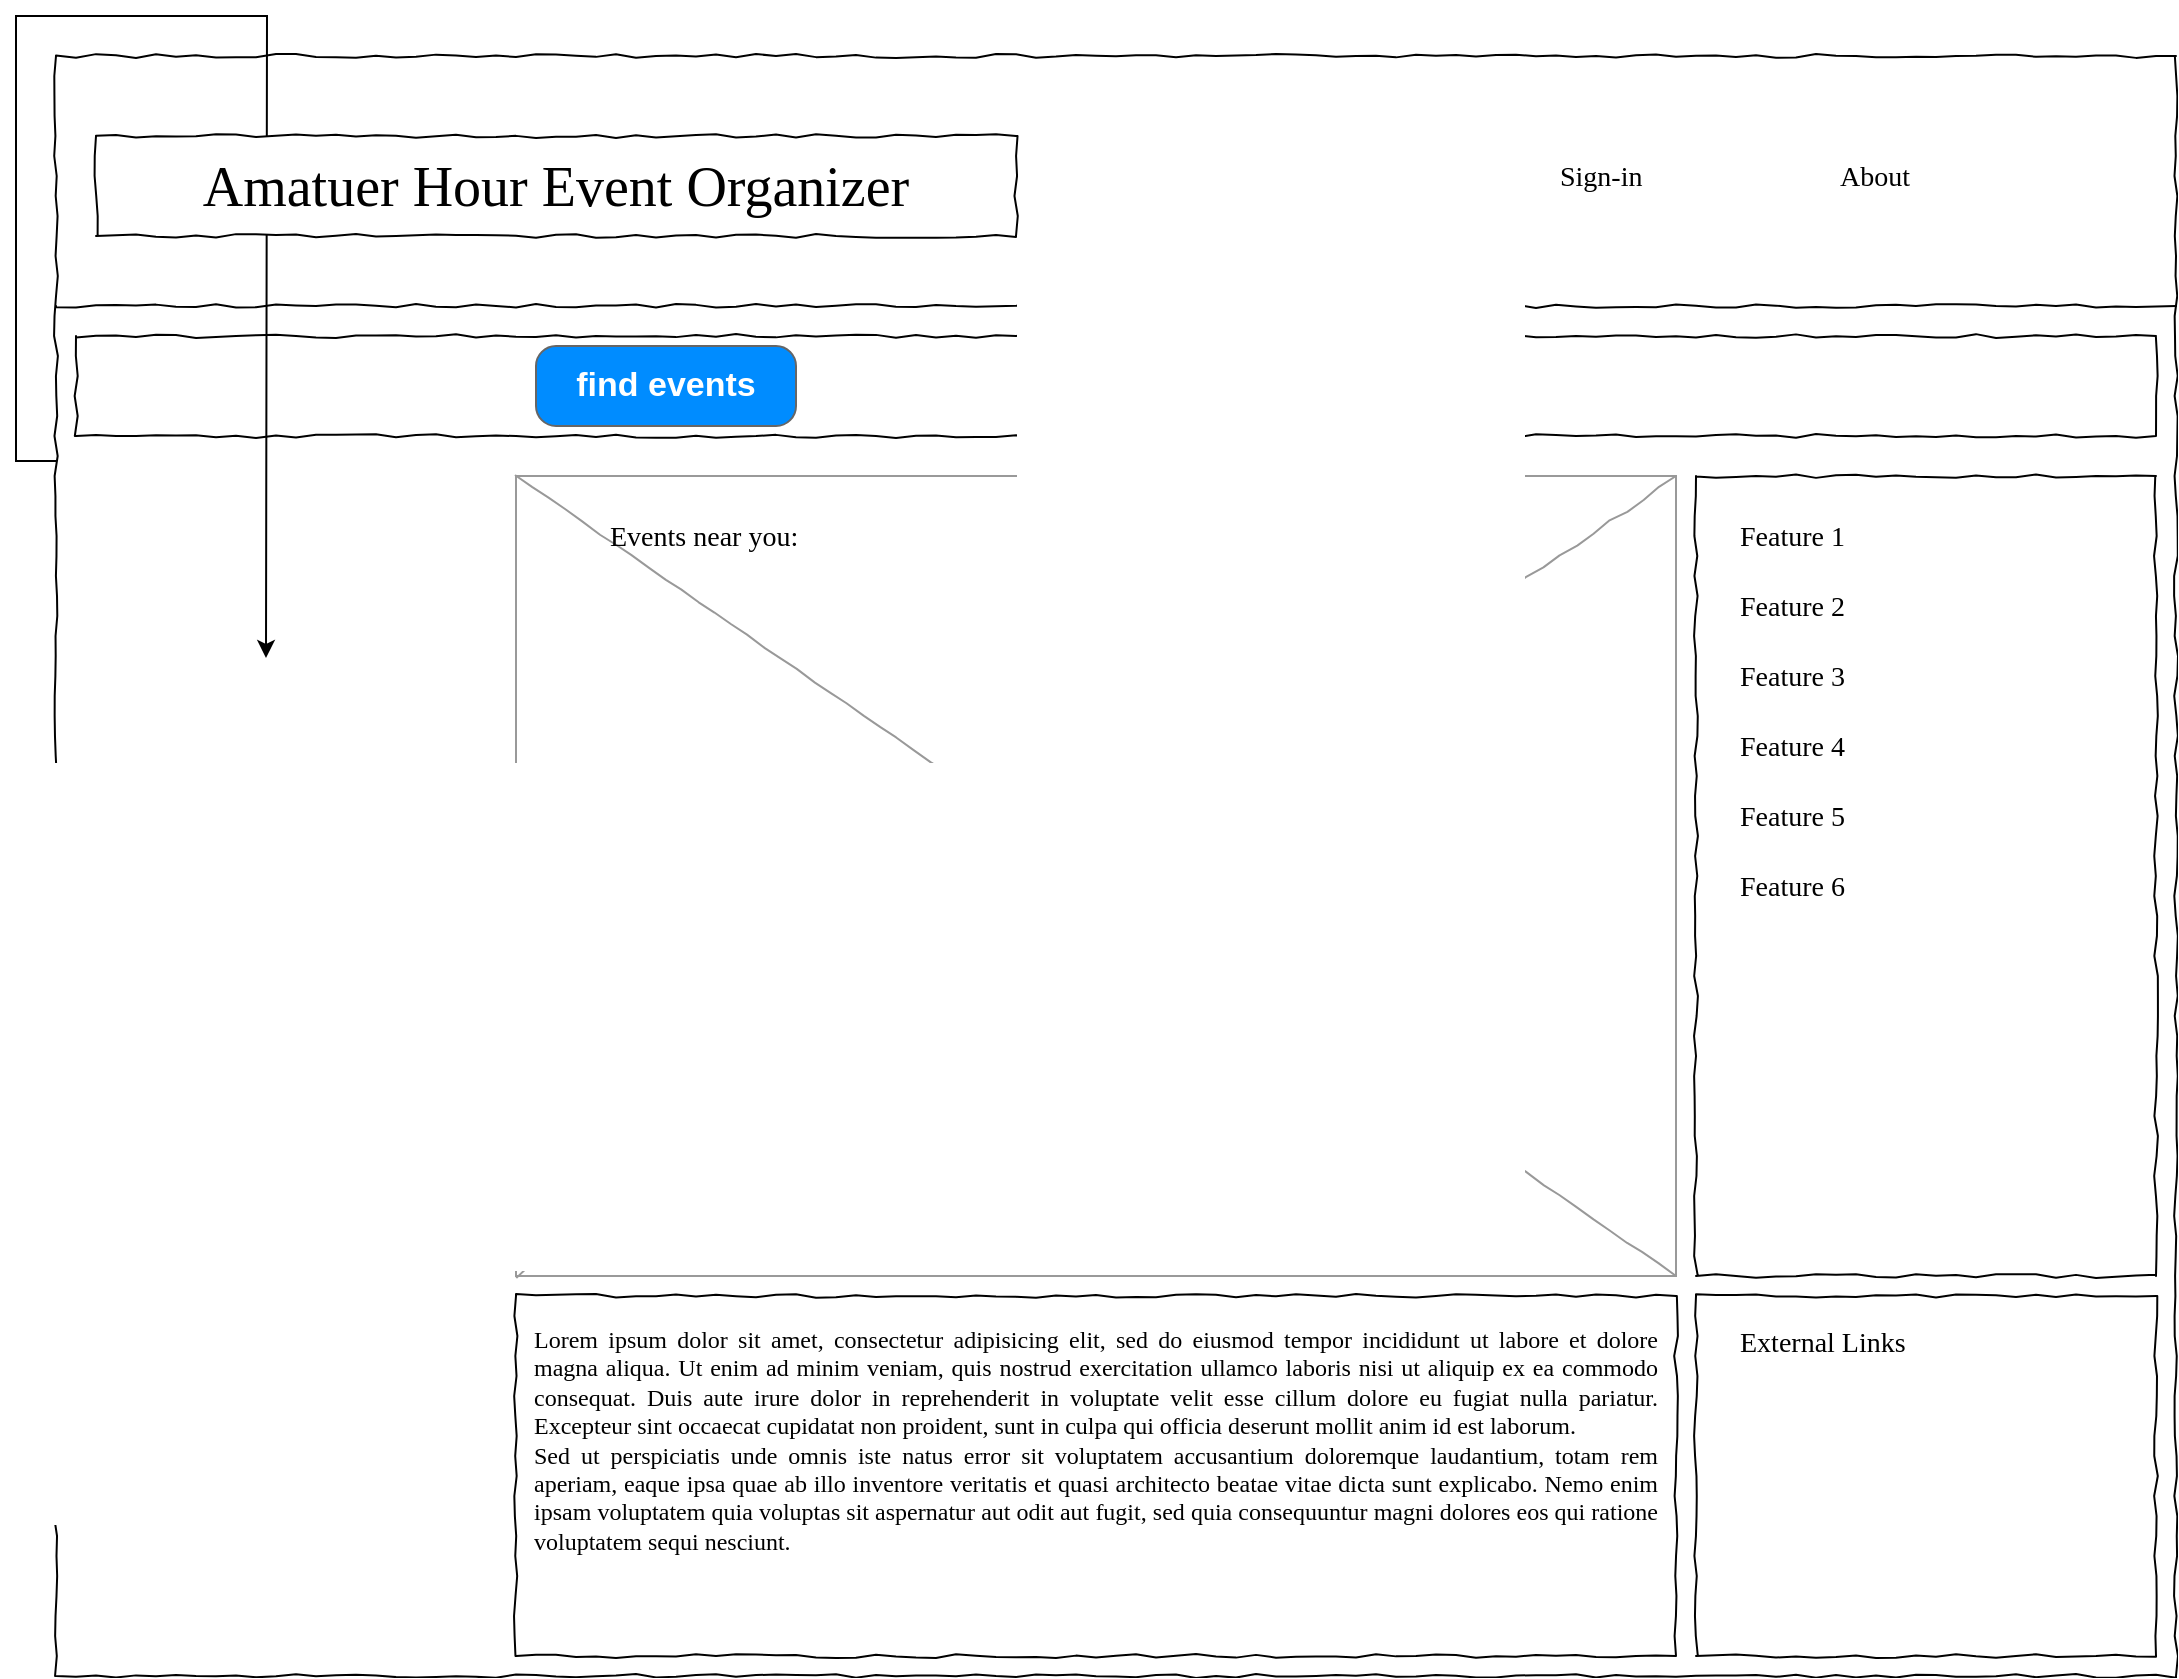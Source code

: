<mxfile version="17.4.1" type="device" pages="5"><diagram name="Homepage" id="03018318-947c-dd8e-b7a3-06fadd420f32"><mxGraphModel dx="2522" dy="1612" grid="1" gridSize="10" guides="1" tooltips="1" connect="1" arrows="1" fold="1" page="1" pageScale="1" pageWidth="1100" pageHeight="850" background="none" math="0" shadow="0"><root><mxCell id="0"/><mxCell id="1" parent="0"/><mxCell id="677b7b8949515195-16" value="" style="verticalLabelPosition=bottom;shadow=0;dashed=0;align=center;html=1;verticalAlign=top;strokeWidth=1;shape=mxgraph.mockup.graphics.simpleIcon;strokeColor=#999999;rounded=0;labelBackgroundColor=none;fontFamily=Verdana;fontSize=14;fontColor=#000000;comic=1;" parent="1" vertex="1"><mxGeometry x="250" y="230" width="580" height="400" as="geometry"/></mxCell><mxCell id="X1_QSmdR64b3WYCqOwzI-1" style="edgeStyle=orthogonalEdgeStyle;rounded=0;orthogonalLoop=1;jettySize=auto;html=1;exitX=0;exitY=0.25;exitDx=0;exitDy=0;" edge="1" parent="1" source="677b7b8949515195-1"><mxGeometry relative="1" as="geometry"><mxPoint x="125" y="321" as="targetPoint"/></mxGeometry></mxCell><mxCell id="677b7b8949515195-1" value="" style="whiteSpace=wrap;html=1;rounded=0;shadow=0;labelBackgroundColor=none;strokeColor=#000000;strokeWidth=1;fillColor=none;fontFamily=Verdana;fontSize=12;fontColor=#000000;align=center;comic=1;" parent="1" vertex="1"><mxGeometry x="20" y="20" width="1060" height="810" as="geometry"/></mxCell><mxCell id="677b7b8949515195-2" value="Amatuer Hour Event Organizer" style="whiteSpace=wrap;html=1;rounded=0;shadow=0;labelBackgroundColor=none;strokeWidth=1;fontFamily=Verdana;fontSize=28;align=center;comic=1;" parent="1" vertex="1"><mxGeometry x="40" y="60" width="460" height="50" as="geometry"/></mxCell><mxCell id="677b7b8949515195-4" value="Sign-in" style="text;html=1;points=[];align=left;verticalAlign=top;spacingTop=-4;fontSize=14;fontFamily=Verdana" parent="1" vertex="1"><mxGeometry x="770" y="70" width="60" height="20" as="geometry"/></mxCell><mxCell id="677b7b8949515195-5" value="About" style="text;html=1;points=[];align=left;verticalAlign=top;spacingTop=-4;fontSize=14;fontFamily=Verdana" parent="1" vertex="1"><mxGeometry x="910" y="70" width="60" height="20" as="geometry"/></mxCell><mxCell id="677b7b8949515195-9" value="" style="line;strokeWidth=1;html=1;rounded=0;shadow=0;labelBackgroundColor=none;fillColor=none;fontFamily=Verdana;fontSize=14;fontColor=#000000;align=center;comic=1;" parent="1" vertex="1"><mxGeometry x="20" y="140" width="1060" height="10" as="geometry"/></mxCell><mxCell id="677b7b8949515195-10" value="" style="whiteSpace=wrap;html=1;rounded=0;shadow=0;labelBackgroundColor=none;strokeWidth=1;fillColor=none;fontFamily=Verdana;fontSize=12;align=center;comic=1;" parent="1" vertex="1"><mxGeometry x="30" y="160" width="1040" height="50" as="geometry"/></mxCell><mxCell id="677b7b8949515195-12" value="Events near you:" style="text;html=1;points=[];align=left;verticalAlign=top;spacingTop=-4;fontSize=14;fontFamily=Verdana" parent="1" vertex="1"><mxGeometry x="295" y="250" width="125" height="20" as="geometry"/></mxCell><mxCell id="677b7b8949515195-15" value="&lt;div style=&quot;text-align: justify&quot;&gt;&lt;span&gt;Lorem ipsum dolor sit amet, consectetur adipisicing elit, sed do eiusmod tempor incididunt ut labore et dolore magna aliqua. Ut enim ad minim veniam, quis nostrud exercitation ullamco laboris nisi ut aliquip ex ea commodo consequat. Duis aute irure dolor in reprehenderit in voluptate velit esse cillum dolore eu fugiat nulla pariatur. Excepteur sint occaecat cupidatat non proident, sunt in culpa qui officia deserunt mollit anim id est laborum.&lt;/span&gt;&lt;/div&gt;&lt;div style=&quot;text-align: justify&quot;&gt;&lt;span&gt;Sed ut perspiciatis unde omnis iste natus error sit voluptatem accusantium doloremque laudantium, totam rem aperiam, eaque ipsa quae ab illo inventore veritatis et quasi architecto beatae vitae dicta sunt explicabo. Nemo enim ipsam voluptatem quia voluptas sit aspernatur aut odit aut fugit, sed quia consequuntur magni dolores eos qui ratione voluptatem sequi nesciunt.&amp;nbsp;&lt;/span&gt;&lt;/div&gt;" style="whiteSpace=wrap;html=1;rounded=0;shadow=0;labelBackgroundColor=none;strokeWidth=1;fillColor=none;fontFamily=Verdana;fontSize=12;align=center;verticalAlign=top;spacing=10;comic=1;" parent="1" vertex="1"><mxGeometry x="250" y="640" width="580" height="180" as="geometry"/></mxCell><mxCell id="677b7b8949515195-25" value="" style="whiteSpace=wrap;html=1;rounded=0;shadow=0;labelBackgroundColor=none;strokeWidth=1;fillColor=none;fontFamily=Verdana;fontSize=12;align=center;comic=1;" parent="1" vertex="1"><mxGeometry x="840" y="230" width="230" height="400" as="geometry"/></mxCell><mxCell id="677b7b8949515195-26" value="" style="whiteSpace=wrap;html=1;rounded=0;shadow=0;labelBackgroundColor=none;strokeWidth=1;fillColor=none;fontFamily=Verdana;fontSize=12;align=center;comic=1;" parent="1" vertex="1"><mxGeometry x="840" y="640" width="230" height="180" as="geometry"/></mxCell><mxCell id="677b7b8949515195-42" value="External Links" style="text;html=1;points=[];align=left;verticalAlign=top;spacingTop=-4;fontSize=14;fontFamily=Verdana" parent="1" vertex="1"><mxGeometry x="860" y="653" width="170" height="20" as="geometry"/></mxCell><mxCell id="677b7b8949515195-44" value="Feature 1" style="text;html=1;points=[];align=left;verticalAlign=top;spacingTop=-4;fontSize=14;fontFamily=Verdana" parent="1" vertex="1"><mxGeometry x="860" y="250" width="170" height="20" as="geometry"/></mxCell><mxCell id="677b7b8949515195-45" value="Feature 2" style="text;html=1;points=[];align=left;verticalAlign=top;spacingTop=-4;fontSize=14;fontFamily=Verdana" parent="1" vertex="1"><mxGeometry x="860" y="285" width="170" height="20" as="geometry"/></mxCell><mxCell id="677b7b8949515195-46" value="Feature 3" style="text;html=1;points=[];align=left;verticalAlign=top;spacingTop=-4;fontSize=14;fontFamily=Verdana" parent="1" vertex="1"><mxGeometry x="860" y="320" width="170" height="20" as="geometry"/></mxCell><mxCell id="677b7b8949515195-47" value="Feature 4" style="text;html=1;points=[];align=left;verticalAlign=top;spacingTop=-4;fontSize=14;fontFamily=Verdana" parent="1" vertex="1"><mxGeometry x="860" y="355" width="170" height="20" as="geometry"/></mxCell><mxCell id="677b7b8949515195-48" value="Feature 5" style="text;html=1;points=[];align=left;verticalAlign=top;spacingTop=-4;fontSize=14;fontFamily=Verdana" parent="1" vertex="1"><mxGeometry x="860" y="390" width="170" height="20" as="geometry"/></mxCell><mxCell id="677b7b8949515195-49" value="Feature 6" style="text;html=1;points=[];align=left;verticalAlign=top;spacingTop=-4;fontSize=14;fontFamily=Verdana" parent="1" vertex="1"><mxGeometry x="860" y="425" width="170" height="20" as="geometry"/></mxCell><mxCell id="5CyannOLPNG1rQfmK63T-1" value="find events" style="strokeWidth=1;shadow=0;dashed=0;align=center;html=1;shape=mxgraph.mockup.buttons.button;strokeColor=#666666;fontColor=#ffffff;mainText=;buttonStyle=round;fontSize=17;fontStyle=1;fillColor=#008cff;whiteSpace=wrap;" vertex="1" parent="1"><mxGeometry x="260" y="165" width="130" height="40" as="geometry"/></mxCell></root></mxGraphModel></diagram><diagram name="View Events" id="uq87vzrKKsKhik3EgxHW"><mxGraphModel dx="1422" dy="762" grid="1" gridSize="10" guides="1" tooltips="1" connect="1" arrows="1" fold="1" page="1" pageScale="1" pageWidth="1100" pageHeight="850" background="none" math="0" shadow="0"><root><mxCell id="1k8Gd9FXaekeWgkB1vVU-0"/><mxCell id="1k8Gd9FXaekeWgkB1vVU-1" parent="1k8Gd9FXaekeWgkB1vVU-0"/><mxCell id="1k8Gd9FXaekeWgkB1vVU-3" value="" style="whiteSpace=wrap;html=1;rounded=0;shadow=0;labelBackgroundColor=none;strokeColor=#000000;strokeWidth=1;fillColor=none;fontFamily=Verdana;fontSize=12;fontColor=#000000;align=center;comic=1;" vertex="1" parent="1k8Gd9FXaekeWgkB1vVU-1"><mxGeometry x="20" y="20" width="1060" height="1120" as="geometry"/></mxCell><mxCell id="1k8Gd9FXaekeWgkB1vVU-4" value="Amatuer Hour Event Organizer" style="whiteSpace=wrap;html=1;rounded=0;shadow=0;labelBackgroundColor=none;strokeWidth=1;fontFamily=Verdana;fontSize=28;align=center;comic=1;" vertex="1" parent="1k8Gd9FXaekeWgkB1vVU-1"><mxGeometry x="40" y="60" width="460" height="50" as="geometry"/></mxCell><mxCell id="1k8Gd9FXaekeWgkB1vVU-5" value="Sign-in" style="text;html=1;points=[];align=left;verticalAlign=top;spacingTop=-4;fontSize=14;fontFamily=Verdana" vertex="1" parent="1k8Gd9FXaekeWgkB1vVU-1"><mxGeometry x="770" y="70" width="60" height="20" as="geometry"/></mxCell><mxCell id="1k8Gd9FXaekeWgkB1vVU-6" value="About" style="text;html=1;points=[];align=left;verticalAlign=top;spacingTop=-4;fontSize=14;fontFamily=Verdana" vertex="1" parent="1k8Gd9FXaekeWgkB1vVU-1"><mxGeometry x="910" y="70" width="60" height="20" as="geometry"/></mxCell><mxCell id="1k8Gd9FXaekeWgkB1vVU-8" value="" style="line;strokeWidth=1;html=1;rounded=0;shadow=0;labelBackgroundColor=none;fillColor=none;fontFamily=Verdana;fontSize=14;fontColor=#000000;align=center;comic=1;" vertex="1" parent="1k8Gd9FXaekeWgkB1vVU-1"><mxGeometry x="20" y="140" width="1060" height="10" as="geometry"/></mxCell><mxCell id="6mC5Z038AapuVrppwSaU-0" value="" style="verticalLabelPosition=bottom;shadow=0;dashed=0;align=center;html=1;verticalAlign=top;strokeWidth=1;shape=mxgraph.mockup.misc.map;" vertex="1" parent="1k8Gd9FXaekeWgkB1vVU-1"><mxGeometry x="500" y="490" width="580" height="340" as="geometry"/></mxCell><mxCell id="jdFChUN9fYxPqTHHSoxM-0" value="&lt;div&gt;Description:&lt;br&gt;&lt;/div&gt;" style="rounded=0;whiteSpace=wrap;html=1;" vertex="1" parent="1k8Gd9FXaekeWgkB1vVU-1"><mxGeometry x="160" y="310" width="740" height="80" as="geometry"/></mxCell><mxCell id="jdFChUN9fYxPqTHHSoxM-2" value="Host" style="rounded=0;whiteSpace=wrap;html=1;" vertex="1" parent="1k8Gd9FXaekeWgkB1vVU-1"><mxGeometry x="30" y="320" width="120" height="60" as="geometry"/></mxCell><mxCell id="jdFChUN9fYxPqTHHSoxM-3" value="Address" style="rounded=0;whiteSpace=wrap;html=1;" vertex="1" parent="1k8Gd9FXaekeWgkB1vVU-1"><mxGeometry x="90" y="600" width="350" height="180" as="geometry"/></mxCell><mxCell id="jdFChUN9fYxPqTHHSoxM-4" value="Capacity: 3/12" style="rounded=0;whiteSpace=wrap;html=1;" vertex="1" parent="1k8Gd9FXaekeWgkB1vVU-1"><mxGeometry x="920" y="310" width="150" height="80" as="geometry"/></mxCell><mxCell id="jdFChUN9fYxPqTHHSoxM-5" value="Rating: 10/10" style="rounded=0;whiteSpace=wrap;html=1;" vertex="1" parent="1k8Gd9FXaekeWgkB1vVU-1"><mxGeometry x="750" y="220" width="140" height="60" as="geometry"/></mxCell><mxCell id="jdFChUN9fYxPqTHHSoxM-6" value="Event Title: Super Awesome Book Club" style="rounded=0;whiteSpace=wrap;html=1;" vertex="1" parent="1k8Gd9FXaekeWgkB1vVU-1"><mxGeometry x="360" y="220" width="280" height="60" as="geometry"/></mxCell><mxCell id="jdFChUN9fYxPqTHHSoxM-7" value="&lt;div&gt;Date:&lt;/div&gt;&lt;div&gt;Time:&lt;br&gt;&lt;/div&gt;" style="rounded=0;whiteSpace=wrap;html=1;" vertex="1" parent="1k8Gd9FXaekeWgkB1vVU-1"><mxGeometry x="920" y="200" width="150" height="80" as="geometry"/></mxCell><mxCell id="XOnCNpfsF1NyiGBr31Ii-0" value="Join Event" style="strokeWidth=1;shadow=0;dashed=0;align=center;html=1;shape=mxgraph.mockup.buttons.button;strokeColor=#666666;fontColor=#ffffff;mainText=;buttonStyle=round;fontSize=17;fontStyle=1;fillColor=#008cff;whiteSpace=wrap;" vertex="1" parent="1k8Gd9FXaekeWgkB1vVU-1"><mxGeometry x="920" y="420" width="150" height="50" as="geometry"/></mxCell><mxCell id="rli9mMmSrVyb3mWIPEMD-0" value="Reviews" style="rounded=0;whiteSpace=wrap;html=1;" vertex="1" parent="1k8Gd9FXaekeWgkB1vVU-1"><mxGeometry x="95" y="870" width="945" height="110" as="geometry"/></mxCell><mxCell id="rli9mMmSrVyb3mWIPEMD-2" value="Only visible after event is over" style="rounded=0;whiteSpace=wrap;html=1;" vertex="1" parent="1k8Gd9FXaekeWgkB1vVU-1"><mxGeometry x="100" y="1010" width="920" height="90" as="geometry"/></mxCell></root></mxGraphModel></diagram><diagram id="deSGuF5bQwCPcEQjDKi2" name="Create/Edit Event "><mxGraphModel dx="1237" dy="663" grid="1" gridSize="10" guides="1" tooltips="1" connect="1" arrows="1" fold="1" page="1" pageScale="1" pageWidth="850" pageHeight="1100" math="0" shadow="0"><root><mxCell id="0"/><mxCell id="1" parent="0"/><mxCell id="tX6NFz_IwA3tpgd3a-2n-1" value="" style="strokeWidth=1;shadow=0;dashed=0;align=center;html=1;shape=mxgraph.mockup.forms.anchor;align=right;spacingRight=2;fontColor=#666666;" vertex="1" parent="1"><mxGeometry x="270" y="230" width="50" height="18" as="geometry"/></mxCell><mxCell id="tX6NFz_IwA3tpgd3a-2n-3" value="Title" style="strokeWidth=1;shadow=0;dashed=0;align=center;html=1;shape=mxgraph.mockup.forms.anchor;align=right;spacingRight=2;fontColor=#666666;" vertex="1" parent="1"><mxGeometry x="270" y="265" width="50" height="18" as="geometry"/></mxCell><mxCell id="tX6NFz_IwA3tpgd3a-2n-4" value="Greeting" style="strokeWidth=1;shadow=0;dashed=0;align=center;html=1;shape=mxgraph.mockup.forms.rrect;fillColor=#ffffff;rSize=0;fontColor=#666666;align=left;spacingLeft=3;strokeColor=#999999;" vertex="1" parent="1"><mxGeometry x="320" y="265" width="350" height="18" as="geometry"/></mxCell><mxCell id="tX6NFz_IwA3tpgd3a-2n-5" value="Capacity" style="strokeWidth=1;shadow=0;dashed=0;align=center;html=1;shape=mxgraph.mockup.forms.anchor;align=right;spacingRight=2;fontColor=#666666;" vertex="1" parent="1"><mxGeometry x="270" y="300" width="50" height="18" as="geometry"/></mxCell><mxCell id="tX6NFz_IwA3tpgd3a-2n-6" value="3/15" style="strokeWidth=1;shadow=0;dashed=0;align=center;html=1;shape=mxgraph.mockup.forms.rrect;fillColor=#ffffff;rSize=0;fontColor=#666666;align=left;spacingLeft=3;strokeColor=#999999;" vertex="1" parent="1"><mxGeometry x="320" y="300" width="350" height="18" as="geometry"/></mxCell><mxCell id="tX6NFz_IwA3tpgd3a-2n-7" value="Address" style="strokeWidth=1;shadow=0;dashed=0;align=center;html=1;shape=mxgraph.mockup.forms.anchor;align=right;spacingRight=2;fontColor=#666666;" vertex="1" parent="1"><mxGeometry x="270" y="335" width="50" height="18" as="geometry"/></mxCell><mxCell id="tX6NFz_IwA3tpgd3a-2n-8" value="City, State, Street" style="strokeWidth=1;shadow=0;dashed=0;align=center;html=1;shape=mxgraph.mockup.forms.rrect;fillColor=#ffffff;rSize=0;fontColor=#666666;align=left;spacingLeft=3;strokeColor=#999999;" vertex="1" parent="1"><mxGeometry x="320" y="335" width="350" height="18" as="geometry"/></mxCell><mxCell id="tX6NFz_IwA3tpgd3a-2n-9" value="Date" style="strokeWidth=1;shadow=0;dashed=0;align=center;html=1;shape=mxgraph.mockup.forms.anchor;align=right;spacingRight=2;fontColor=#666666;" vertex="1" parent="1"><mxGeometry x="270" y="370" width="50" height="18" as="geometry"/></mxCell><mxCell id="tX6NFz_IwA3tpgd3a-2n-10" value="mm/dd/yyyy" style="strokeWidth=1;shadow=0;dashed=0;align=center;html=1;shape=mxgraph.mockup.forms.rrect;fillColor=#ffffff;rSize=0;fontColor=#666666;align=left;spacingLeft=3;strokeColor=#999999;" vertex="1" parent="1"><mxGeometry x="320" y="370" width="350" height="18" as="geometry"/></mxCell><mxCell id="tX6NFz_IwA3tpgd3a-2n-11" value="Description" style="strokeWidth=1;shadow=0;dashed=0;align=center;html=1;shape=mxgraph.mockup.forms.rrect;fillColor=#ffffff;rSize=0;fontColor=#666666;align=left;spacingLeft=3;strokeColor=#999999;verticalAlign=top;whiteSpace=wrap;" vertex="1" parent="1"><mxGeometry x="270" y="405" width="400" height="125" as="geometry"/></mxCell><mxCell id="oxp9enMuSLAQbE86K0fG-1" value="Amatuer Hour Event Organizer" style="whiteSpace=wrap;html=1;rounded=0;shadow=0;labelBackgroundColor=none;strokeWidth=1;fontFamily=Verdana;fontSize=28;align=center;comic=1;" vertex="1" parent="1"><mxGeometry x="70" y="40" width="460" height="50" as="geometry"/></mxCell><mxCell id="oxp9enMuSLAQbE86K0fG-2" value="Sign-out" style="text;html=1;points=[];align=left;verticalAlign=top;spacingTop=-4;fontSize=14;fontFamily=Verdana" vertex="1" parent="1"><mxGeometry x="800" y="50" width="60" height="20" as="geometry"/></mxCell><mxCell id="oxp9enMuSLAQbE86K0fG-3" value="About" style="text;html=1;points=[];align=left;verticalAlign=top;spacingTop=-4;fontSize=14;fontFamily=Verdana" vertex="1" parent="1"><mxGeometry x="940" y="50" width="60" height="20" as="geometry"/></mxCell><mxCell id="oxp9enMuSLAQbE86K0fG-4" value="Create Event" style="strokeWidth=1;shadow=0;dashed=0;align=center;html=1;shape=mxgraph.mockup.buttons.button;strokeColor=#666666;fontColor=#ffffff;mainText=;buttonStyle=round;fontSize=17;fontStyle=1;fillColor=#008cff;whiteSpace=wrap;" vertex="1" parent="1"><mxGeometry x="390" y="560" width="150" height="50" as="geometry"/></mxCell><mxCell id="oxp9enMuSLAQbE86K0fG-5" value="Note: Once event is created it is still subject to approval from admin." style="text;html=1;points=[];align=left;verticalAlign=top;spacingTop=-4;fontSize=14;fontFamily=Verdana" vertex="1" parent="1"><mxGeometry x="140" y="680" width="60" height="20" as="geometry"/></mxCell><mxCell id="oxp9enMuSLAQbE86K0fG-6" value="Cancel" style="strokeWidth=1;shadow=0;dashed=0;align=center;html=1;shape=mxgraph.mockup.buttons.button;strokeColor=#666666;fontColor=#ffffff;mainText=;buttonStyle=round;fontSize=17;fontStyle=1;fillColor=#008cff;whiteSpace=wrap;" vertex="1" parent="1"><mxGeometry x="550" y="560" width="150" height="50" as="geometry"/></mxCell><mxCell id="jhFtXE0b119Qy7ED2Ht_-1" value="Drop down" style="strokeWidth=1;shadow=0;dashed=0;align=center;html=1;shape=mxgraph.mockup.forms.rrect;fillColor=#ffffff;rSize=0;fontColor=#666666;align=left;spacingLeft=3;strokeColor=#999999;" vertex="1" parent="1"><mxGeometry x="320" y="230" width="350" height="18" as="geometry"/></mxCell><mxCell id="jhFtXE0b119Qy7ED2Ht_-2" value="Tag" style="strokeWidth=1;shadow=0;dashed=0;align=center;html=1;shape=mxgraph.mockup.forms.anchor;align=right;spacingRight=2;fontColor=#666666;" vertex="1" parent="1"><mxGeometry x="270" y="230" width="50" height="18" as="geometry"/></mxCell></root></mxGraphModel></diagram><diagram id="6fG-FSSiiyFjTw3aFpzO" name="Login"><mxGraphModel dx="1422" dy="762" grid="1" gridSize="10" guides="1" tooltips="1" connect="1" arrows="1" fold="1" page="1" pageScale="1" pageWidth="850" pageHeight="1100" math="0" shadow="0"><root><mxCell id="0"/><mxCell id="1" parent="0"/><mxCell id="09pQSG3RGBC558MiPIRh-1" value="" style="strokeWidth=1;shadow=0;dashed=0;align=center;html=1;shape=mxgraph.mockup.forms.rrect;rSize=0;strokeColor=#999999;fillColor=#ffffff;" vertex="1" parent="1"><mxGeometry x="270" y="210" width="270" height="460" as="geometry"/></mxCell><mxCell id="09pQSG3RGBC558MiPIRh-2" value="Sign In" style="strokeWidth=1;shadow=0;dashed=0;align=center;html=1;shape=mxgraph.mockup.forms.anchor;fontSize=12;fontColor=#666666;align=left;resizeWidth=1;spacingLeft=0;" vertex="1" parent="09pQSG3RGBC558MiPIRh-1"><mxGeometry width="135" height="20" relative="1" as="geometry"><mxPoint x="10" y="10" as="offset"/></mxGeometry></mxCell><mxCell id="09pQSG3RGBC558MiPIRh-3" value="" style="shape=line;strokeColor=#ddeeff;strokeWidth=2;html=1;resizeWidth=1;" vertex="1" parent="09pQSG3RGBC558MiPIRh-1"><mxGeometry width="243.0" height="10" relative="1" as="geometry"><mxPoint x="10" y="30" as="offset"/></mxGeometry></mxCell><mxCell id="09pQSG3RGBC558MiPIRh-4" value="User Name:" style="strokeWidth=1;shadow=0;dashed=0;align=center;html=1;shape=mxgraph.mockup.forms.anchor;fontSize=12;fontColor=#666666;align=left;resizeWidth=1;spacingLeft=0;" vertex="1" parent="09pQSG3RGBC558MiPIRh-1"><mxGeometry width="135" height="20" relative="1" as="geometry"><mxPoint x="10" y="40" as="offset"/></mxGeometry></mxCell><mxCell id="09pQSG3RGBC558MiPIRh-5" value="johndoe" style="strokeWidth=1;shadow=0;dashed=0;align=center;html=1;shape=mxgraph.mockup.forms.rrect;rSize=0;strokeColor=#999999;fontColor=#666666;align=left;spacingLeft=5;resizeWidth=1;" vertex="1" parent="09pQSG3RGBC558MiPIRh-1"><mxGeometry width="202.5" height="25" relative="1" as="geometry"><mxPoint x="10" y="60" as="offset"/></mxGeometry></mxCell><mxCell id="09pQSG3RGBC558MiPIRh-6" value="Password:" style="strokeWidth=1;shadow=0;dashed=0;align=center;html=1;shape=mxgraph.mockup.forms.anchor;fontSize=12;fontColor=#666666;align=left;resizeWidth=1;spacingLeft=0;" vertex="1" parent="09pQSG3RGBC558MiPIRh-1"><mxGeometry width="135" height="20" relative="1" as="geometry"><mxPoint x="10" y="95" as="offset"/></mxGeometry></mxCell><mxCell id="09pQSG3RGBC558MiPIRh-7" value="********" style="strokeWidth=1;shadow=0;dashed=0;align=center;html=1;shape=mxgraph.mockup.forms.rrect;rSize=0;strokeColor=#999999;fontColor=#666666;align=left;spacingLeft=5;resizeWidth=1;" vertex="1" parent="09pQSG3RGBC558MiPIRh-1"><mxGeometry width="202.5" height="25" relative="1" as="geometry"><mxPoint x="10" y="115" as="offset"/></mxGeometry></mxCell><mxCell id="09pQSG3RGBC558MiPIRh-8" value="SIGN IN" style="strokeWidth=1;shadow=0;dashed=0;align=center;html=1;shape=mxgraph.mockup.forms.rrect;rSize=5;strokeColor=none;fontColor=#ffffff;fillColor=#66bbff;fontSize=16;fontStyle=1;" vertex="1" parent="09pQSG3RGBC558MiPIRh-1"><mxGeometry y="1" width="80" height="30" relative="1" as="geometry"><mxPoint x="20" y="-150" as="offset"/></mxGeometry></mxCell><mxCell id="09pQSG3RGBC558MiPIRh-9" value="Forgot Password?" style="strokeWidth=1;shadow=0;dashed=0;align=center;html=1;shape=mxgraph.mockup.forms.anchor;fontSize=12;fontColor=#9999ff;align=left;spacingLeft=0;fontStyle=4;resizeWidth=1;" vertex="1" parent="09pQSG3RGBC558MiPIRh-1"><mxGeometry y="1" width="202.5" height="20" relative="1" as="geometry"><mxPoint x="10" y="-110" as="offset"/></mxGeometry></mxCell><mxCell id="09pQSG3RGBC558MiPIRh-10" value="" style="shape=line;strokeColor=#ddeeff;strokeWidth=2;html=1;resizeWidth=1;" vertex="1" parent="09pQSG3RGBC558MiPIRh-1"><mxGeometry y="1" width="243.0" height="10" relative="1" as="geometry"><mxPoint x="10" y="-90" as="offset"/></mxGeometry></mxCell><mxCell id="09pQSG3RGBC558MiPIRh-11" value="New User" style="strokeWidth=1;shadow=0;dashed=0;align=center;html=1;shape=mxgraph.mockup.forms.anchor;fontSize=12;fontColor=#666666;align=left;spacingLeft=0;resizeWidth=1;" vertex="1" parent="09pQSG3RGBC558MiPIRh-1"><mxGeometry y="1" width="202.5" height="20" relative="1" as="geometry"><mxPoint x="10" y="-70" as="offset"/></mxGeometry></mxCell><mxCell id="09pQSG3RGBC558MiPIRh-12" value="SIGN UP" style="strokeWidth=1;shadow=0;dashed=0;align=center;html=1;shape=mxgraph.mockup.forms.rrect;rSize=5;strokeColor=none;fontColor=#ffffff;fillColor=#66bbff;fontSize=16;fontStyle=1;" vertex="1" parent="09pQSG3RGBC558MiPIRh-1"><mxGeometry y="1" width="80" height="30" relative="1" as="geometry"><mxPoint x="20" y="-50" as="offset"/></mxGeometry></mxCell><mxCell id="gEw0atlfSrgVqlgkAUrd-1" value="Amatuer Hour Event Organizer" style="whiteSpace=wrap;html=1;rounded=0;shadow=0;labelBackgroundColor=none;strokeWidth=1;fontFamily=Verdana;fontSize=28;align=center;comic=1;" vertex="1" parent="1"><mxGeometry x="70" y="40" width="460" height="50" as="geometry"/></mxCell><mxCell id="gEw0atlfSrgVqlgkAUrd-3" value="About" style="text;html=1;points=[];align=left;verticalAlign=top;spacingTop=-4;fontSize=14;fontFamily=Verdana" vertex="1" parent="1"><mxGeometry x="940" y="50" width="60" height="20" as="geometry"/></mxCell></root></mxGraphModel></diagram><diagram id="WqPub2ZvQyO0HCHd6gQR" name="Sign up"><mxGraphModel dx="1422" dy="762" grid="1" gridSize="10" guides="1" tooltips="1" connect="1" arrows="1" fold="1" page="1" pageScale="1" pageWidth="850" pageHeight="1100" math="0" shadow="0"><root><mxCell id="0"/><mxCell id="1" parent="0"/><mxCell id="1ve0KCklPkffwsPwZTpV-1" value="Email" style="strokeWidth=1;shadow=0;dashed=0;align=center;html=1;shape=mxgraph.mockup.forms.anchor;align=right;spacingRight=2;fontColor=#666666;" vertex="1" parent="1"><mxGeometry x="250" y="140" width="50" height="18" as="geometry"/></mxCell><mxCell id="1ve0KCklPkffwsPwZTpV-2" value="john@jgraph.com" style="strokeWidth=1;shadow=0;dashed=0;align=center;html=1;shape=mxgraph.mockup.forms.rrect;fillColor=#ffffff;rSize=0;fontColor=#666666;align=left;spacingLeft=3;strokeColor=#999999;" vertex="1" parent="1"><mxGeometry x="300" y="140" width="350" height="18" as="geometry"/></mxCell><mxCell id="1ve0KCklPkffwsPwZTpV-3" value="Username" style="strokeWidth=1;shadow=0;dashed=0;align=center;html=1;shape=mxgraph.mockup.forms.anchor;align=right;spacingRight=2;fontColor=#666666;" vertex="1" parent="1"><mxGeometry x="250" y="175" width="50" height="18" as="geometry"/></mxCell><mxCell id="1ve0KCklPkffwsPwZTpV-4" value="Greeting" style="strokeWidth=1;shadow=0;dashed=0;align=center;html=1;shape=mxgraph.mockup.forms.rrect;fillColor=#ffffff;rSize=0;fontColor=#666666;align=left;spacingLeft=3;strokeColor=#999999;" vertex="1" parent="1"><mxGeometry x="300" y="175" width="350" height="18" as="geometry"/></mxCell><mxCell id="1ve0KCklPkffwsPwZTpV-5" value="Password" style="strokeWidth=1;shadow=0;dashed=0;align=center;html=1;shape=mxgraph.mockup.forms.anchor;align=right;spacingRight=2;fontColor=#666666;" vertex="1" parent="1"><mxGeometry x="250" y="210" width="50" height="18" as="geometry"/></mxCell><mxCell id="1ve0KCklPkffwsPwZTpV-6" value="fgfgfggfg" style="strokeWidth=1;shadow=0;dashed=0;align=center;html=1;shape=mxgraph.mockup.forms.rrect;fillColor=#ffffff;rSize=0;fontColor=#666666;align=left;spacingLeft=3;strokeColor=#999999;" vertex="1" parent="1"><mxGeometry x="300" y="210" width="350" height="18" as="geometry"/></mxCell><mxCell id="1ve0KCklPkffwsPwZTpV-7" value="Confirm Password" style="strokeWidth=1;shadow=0;dashed=0;align=center;html=1;shape=mxgraph.mockup.forms.anchor;align=right;spacingRight=2;fontColor=#666666;" vertex="1" parent="1"><mxGeometry x="250" y="245" width="50" height="18" as="geometry"/></mxCell><mxCell id="1ve0KCklPkffwsPwZTpV-8" value="" style="strokeWidth=1;shadow=0;dashed=0;align=center;html=1;shape=mxgraph.mockup.forms.rrect;fillColor=#ffffff;rSize=0;fontColor=#666666;align=left;spacingLeft=3;strokeColor=#999999;" vertex="1" parent="1"><mxGeometry x="300" y="245" width="350" height="18" as="geometry"/></mxCell><mxCell id="Y8q48cdl5j4HFkkekd4y-2" value="Header" style="whiteSpace=wrap;html=1;" vertex="1" parent="1"><mxGeometry x="330" y="30" width="120" height="60" as="geometry"/></mxCell></root></mxGraphModel></diagram></mxfile>